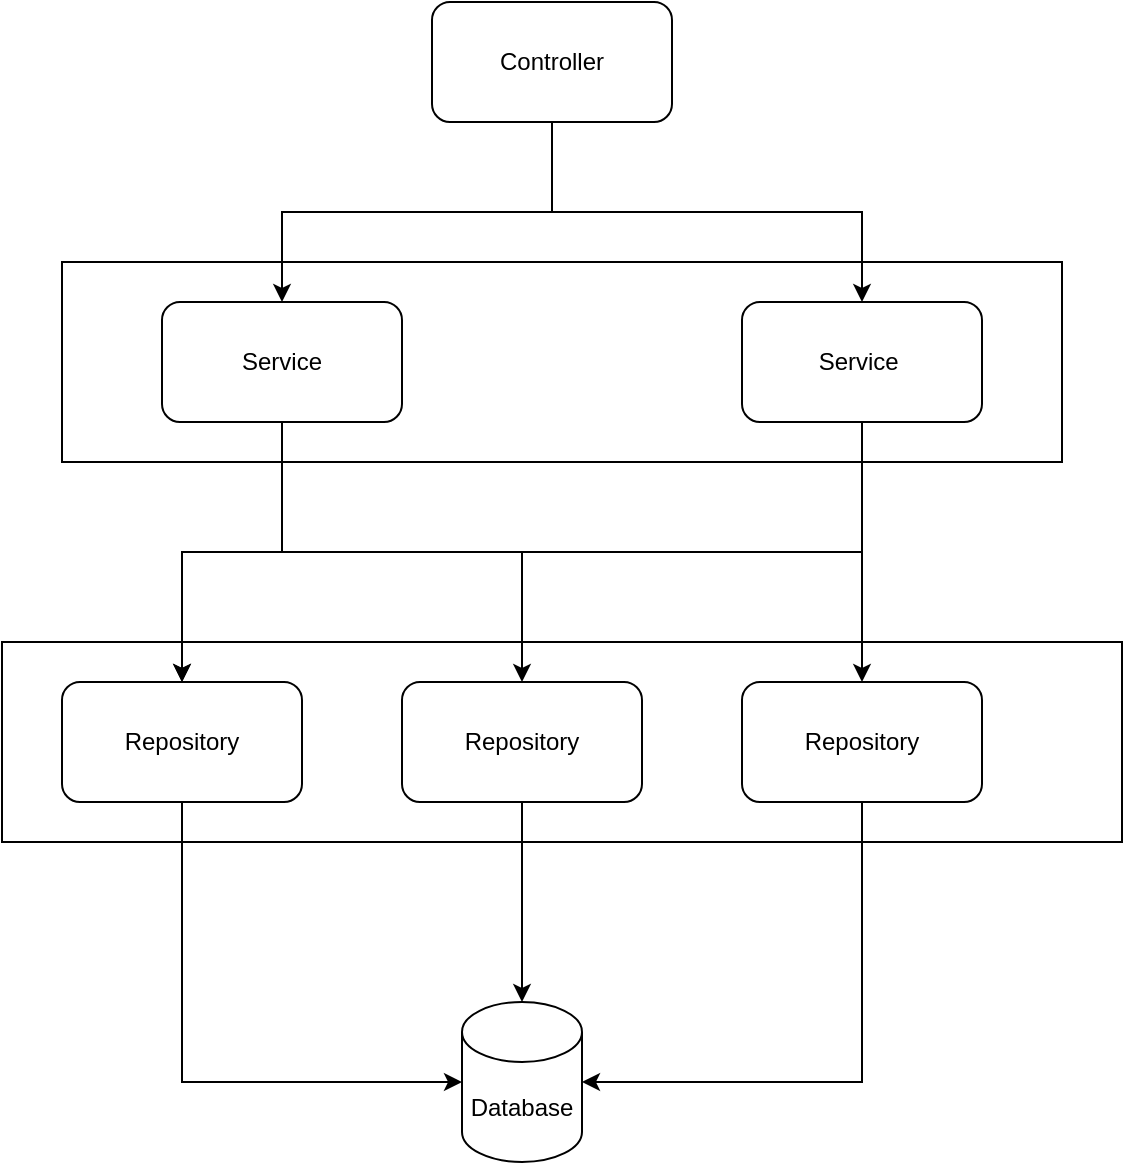 <mxfile version="17.2.4" type="device"><diagram id="eA6KWrtu0YU8Sr6lkveJ" name="Page-1"><mxGraphModel dx="1038" dy="579" grid="1" gridSize="10" guides="1" tooltips="1" connect="1" arrows="1" fold="1" page="1" pageScale="1" pageWidth="850" pageHeight="1100" math="0" shadow="0"><root><mxCell id="0"/><mxCell id="1" parent="0"/><mxCell id="wbC9eeHbMFg3tKlX1V88-10" value="" style="rounded=0;whiteSpace=wrap;html=1;" vertex="1" parent="1"><mxGeometry x="80" y="350" width="560" height="100" as="geometry"/></mxCell><mxCell id="wbC9eeHbMFg3tKlX1V88-4" value="" style="rounded=0;whiteSpace=wrap;html=1;" vertex="1" parent="1"><mxGeometry x="110" y="160" width="500" height="100" as="geometry"/></mxCell><mxCell id="wbC9eeHbMFg3tKlX1V88-5" style="edgeStyle=orthogonalEdgeStyle;rounded=0;orthogonalLoop=1;jettySize=auto;html=1;exitX=0.5;exitY=1;exitDx=0;exitDy=0;entryX=0.5;entryY=0;entryDx=0;entryDy=0;" edge="1" parent="1" source="wbC9eeHbMFg3tKlX1V88-1" target="wbC9eeHbMFg3tKlX1V88-2"><mxGeometry relative="1" as="geometry"/></mxCell><mxCell id="wbC9eeHbMFg3tKlX1V88-6" style="edgeStyle=orthogonalEdgeStyle;rounded=0;orthogonalLoop=1;jettySize=auto;html=1;exitX=0.5;exitY=1;exitDx=0;exitDy=0;" edge="1" parent="1" source="wbC9eeHbMFg3tKlX1V88-1" target="wbC9eeHbMFg3tKlX1V88-3"><mxGeometry relative="1" as="geometry"/></mxCell><mxCell id="wbC9eeHbMFg3tKlX1V88-1" value="Controller" style="rounded=1;whiteSpace=wrap;html=1;" vertex="1" parent="1"><mxGeometry x="295" y="30" width="120" height="60" as="geometry"/></mxCell><mxCell id="wbC9eeHbMFg3tKlX1V88-11" style="edgeStyle=orthogonalEdgeStyle;rounded=0;orthogonalLoop=1;jettySize=auto;html=1;exitX=0.5;exitY=1;exitDx=0;exitDy=0;" edge="1" parent="1" source="wbC9eeHbMFg3tKlX1V88-2" target="wbC9eeHbMFg3tKlX1V88-7"><mxGeometry relative="1" as="geometry"/></mxCell><mxCell id="wbC9eeHbMFg3tKlX1V88-12" style="edgeStyle=orthogonalEdgeStyle;rounded=0;orthogonalLoop=1;jettySize=auto;html=1;exitX=0.5;exitY=1;exitDx=0;exitDy=0;" edge="1" parent="1" source="wbC9eeHbMFg3tKlX1V88-2" target="wbC9eeHbMFg3tKlX1V88-8"><mxGeometry relative="1" as="geometry"/></mxCell><mxCell id="wbC9eeHbMFg3tKlX1V88-2" value="Service" style="rounded=1;whiteSpace=wrap;html=1;" vertex="1" parent="1"><mxGeometry x="160" y="180" width="120" height="60" as="geometry"/></mxCell><mxCell id="wbC9eeHbMFg3tKlX1V88-13" style="edgeStyle=orthogonalEdgeStyle;rounded=0;orthogonalLoop=1;jettySize=auto;html=1;exitX=0.5;exitY=1;exitDx=0;exitDy=0;entryX=0.5;entryY=0;entryDx=0;entryDy=0;" edge="1" parent="1" source="wbC9eeHbMFg3tKlX1V88-3" target="wbC9eeHbMFg3tKlX1V88-7"><mxGeometry relative="1" as="geometry"/></mxCell><mxCell id="wbC9eeHbMFg3tKlX1V88-14" style="edgeStyle=orthogonalEdgeStyle;rounded=0;orthogonalLoop=1;jettySize=auto;html=1;exitX=0.5;exitY=1;exitDx=0;exitDy=0;" edge="1" parent="1" source="wbC9eeHbMFg3tKlX1V88-3" target="wbC9eeHbMFg3tKlX1V88-9"><mxGeometry relative="1" as="geometry"/></mxCell><mxCell id="wbC9eeHbMFg3tKlX1V88-3" value="Service&amp;nbsp;" style="rounded=1;whiteSpace=wrap;html=1;" vertex="1" parent="1"><mxGeometry x="450" y="180" width="120" height="60" as="geometry"/></mxCell><mxCell id="wbC9eeHbMFg3tKlX1V88-16" style="edgeStyle=orthogonalEdgeStyle;rounded=0;orthogonalLoop=1;jettySize=auto;html=1;exitX=0.5;exitY=1;exitDx=0;exitDy=0;entryX=0;entryY=0.5;entryDx=0;entryDy=0;entryPerimeter=0;" edge="1" parent="1" source="wbC9eeHbMFg3tKlX1V88-7" target="wbC9eeHbMFg3tKlX1V88-15"><mxGeometry relative="1" as="geometry"/></mxCell><mxCell id="wbC9eeHbMFg3tKlX1V88-7" value="Repository" style="rounded=1;whiteSpace=wrap;html=1;" vertex="1" parent="1"><mxGeometry x="110" y="370" width="120" height="60" as="geometry"/></mxCell><mxCell id="wbC9eeHbMFg3tKlX1V88-17" style="edgeStyle=orthogonalEdgeStyle;rounded=0;orthogonalLoop=1;jettySize=auto;html=1;exitX=0.5;exitY=1;exitDx=0;exitDy=0;" edge="1" parent="1" source="wbC9eeHbMFg3tKlX1V88-8" target="wbC9eeHbMFg3tKlX1V88-15"><mxGeometry relative="1" as="geometry"/></mxCell><mxCell id="wbC9eeHbMFg3tKlX1V88-8" value="Repository" style="rounded=1;whiteSpace=wrap;html=1;" vertex="1" parent="1"><mxGeometry x="280" y="370" width="120" height="60" as="geometry"/></mxCell><mxCell id="wbC9eeHbMFg3tKlX1V88-18" style="edgeStyle=orthogonalEdgeStyle;rounded=0;orthogonalLoop=1;jettySize=auto;html=1;exitX=0.5;exitY=1;exitDx=0;exitDy=0;entryX=1;entryY=0.5;entryDx=0;entryDy=0;entryPerimeter=0;" edge="1" parent="1" source="wbC9eeHbMFg3tKlX1V88-9" target="wbC9eeHbMFg3tKlX1V88-15"><mxGeometry relative="1" as="geometry"/></mxCell><mxCell id="wbC9eeHbMFg3tKlX1V88-9" value="Repository" style="rounded=1;whiteSpace=wrap;html=1;" vertex="1" parent="1"><mxGeometry x="450" y="370" width="120" height="60" as="geometry"/></mxCell><mxCell id="wbC9eeHbMFg3tKlX1V88-15" value="Database" style="shape=cylinder3;whiteSpace=wrap;html=1;boundedLbl=1;backgroundOutline=1;size=15;" vertex="1" parent="1"><mxGeometry x="310" y="530" width="60" height="80" as="geometry"/></mxCell></root></mxGraphModel></diagram></mxfile>